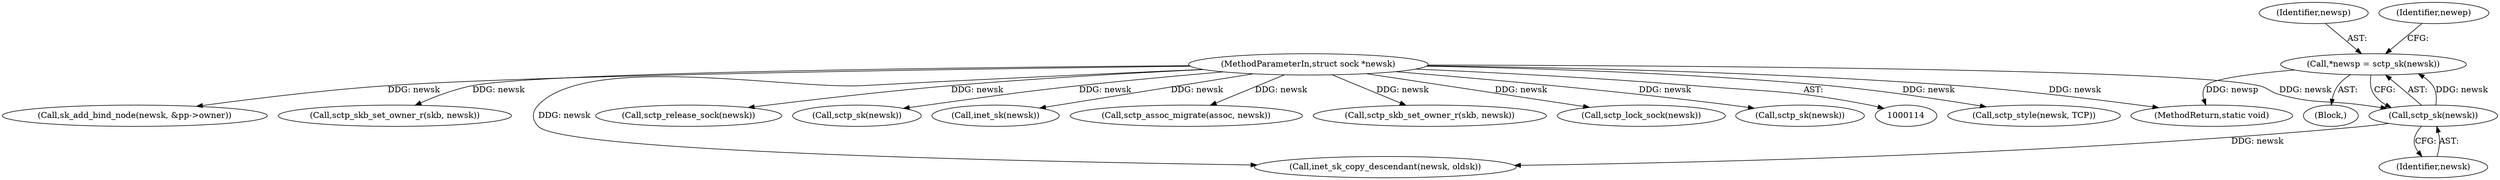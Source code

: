 digraph "0_linux_ea2bc483ff5caada7c4aa0d5fbf87d3a6590273d@pointer" {
"1000126" [label="(Call,*newsp = sctp_sk(newsk))"];
"1000128" [label="(Call,sctp_sk(newsk))"];
"1000116" [label="(MethodParameterIn,struct sock *newsk)"];
"1000369" [label="(Call,sctp_style(newsk, TCP))"];
"1000127" [label="(Identifier,newsp)"];
"1000158" [label="(Call,inet_sk_copy_descendant(newsk, oldsk))"];
"1000177" [label="(Call,sk_add_bind_node(newsk, &pp->owner))"];
"1000275" [label="(Call,sctp_skb_set_owner_r(skb, newsk))"];
"1000382" [label="(Call,sctp_release_sock(newsk))"];
"1000116" [label="(MethodParameterIn,struct sock *newsk)"];
"1000185" [label="(Call,sctp_sk(newsk))"];
"1000119" [label="(Block,)"];
"1000191" [label="(Call,inet_sk(newsk))"];
"1000361" [label="(Call,sctp_assoc_migrate(assoc, newsk))"];
"1000343" [label="(Call,sctp_skb_set_owner_r(skb, newsk))"];
"1000129" [label="(Identifier,newsk)"];
"1000384" [label="(MethodReturn,static void)"];
"1000133" [label="(Identifier,newep)"];
"1000359" [label="(Call,sctp_lock_sock(newsk))"];
"1000126" [label="(Call,*newsp = sctp_sk(newsk))"];
"1000285" [label="(Call,sctp_sk(newsk))"];
"1000128" [label="(Call,sctp_sk(newsk))"];
"1000126" -> "1000119"  [label="AST: "];
"1000126" -> "1000128"  [label="CFG: "];
"1000127" -> "1000126"  [label="AST: "];
"1000128" -> "1000126"  [label="AST: "];
"1000133" -> "1000126"  [label="CFG: "];
"1000126" -> "1000384"  [label="DDG: newsp"];
"1000128" -> "1000126"  [label="DDG: newsk"];
"1000128" -> "1000129"  [label="CFG: "];
"1000129" -> "1000128"  [label="AST: "];
"1000116" -> "1000128"  [label="DDG: newsk"];
"1000128" -> "1000158"  [label="DDG: newsk"];
"1000116" -> "1000114"  [label="AST: "];
"1000116" -> "1000384"  [label="DDG: newsk"];
"1000116" -> "1000158"  [label="DDG: newsk"];
"1000116" -> "1000177"  [label="DDG: newsk"];
"1000116" -> "1000185"  [label="DDG: newsk"];
"1000116" -> "1000191"  [label="DDG: newsk"];
"1000116" -> "1000275"  [label="DDG: newsk"];
"1000116" -> "1000285"  [label="DDG: newsk"];
"1000116" -> "1000343"  [label="DDG: newsk"];
"1000116" -> "1000359"  [label="DDG: newsk"];
"1000116" -> "1000361"  [label="DDG: newsk"];
"1000116" -> "1000369"  [label="DDG: newsk"];
"1000116" -> "1000382"  [label="DDG: newsk"];
}
